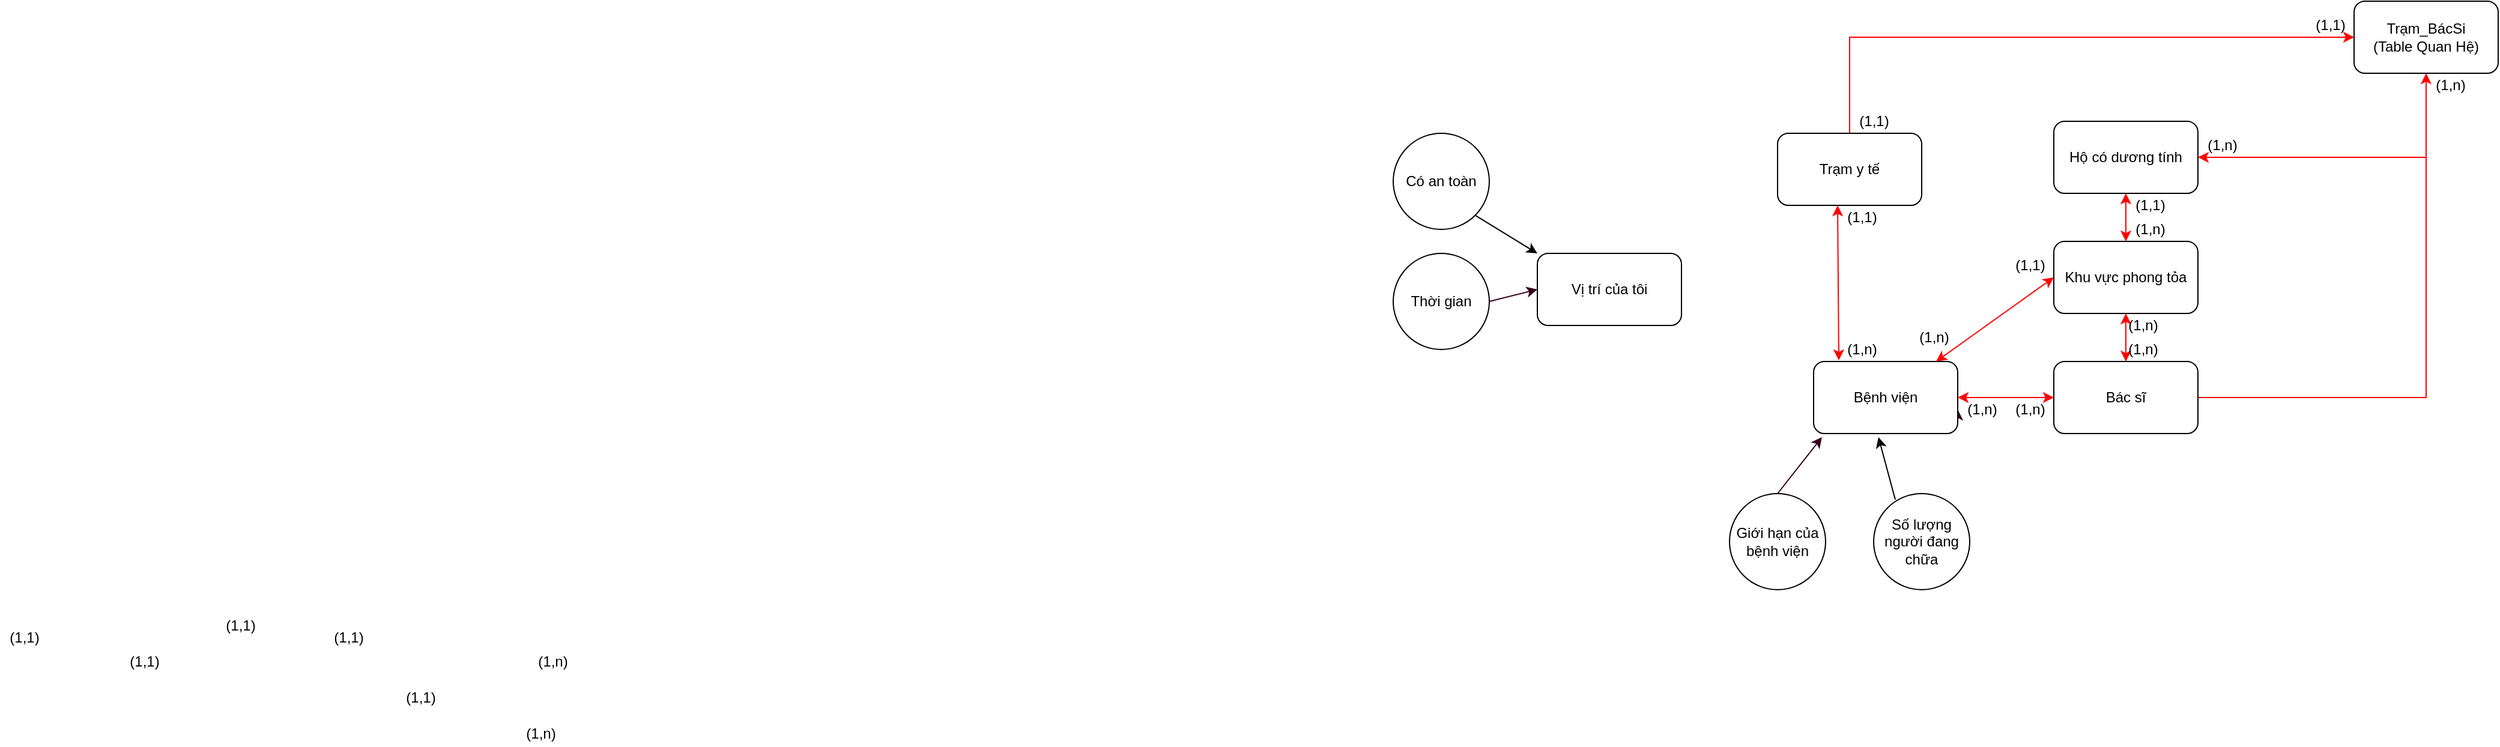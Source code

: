 <mxfile version="15.7.3" type="device"><diagram id="VrpAHsAEhWeu5VugYNIA" name="Page-1"><mxGraphModel dx="3076" dy="1874" grid="1" gridSize="10" guides="1" tooltips="1" connect="1" arrows="1" fold="1" page="1" pageScale="1" pageWidth="827" pageHeight="1169" math="0" shadow="0"><root><mxCell id="0"/><mxCell id="1" parent="0"/><mxCell id="sltWnRWco2WOAREztjf_-16" value="Vị trí của tôi" style="rounded=1;whiteSpace=wrap;html=1;" vertex="1" parent="1"><mxGeometry x="-110" y="140" width="120" height="60" as="geometry"/></mxCell><mxCell id="sltWnRWco2WOAREztjf_-51" style="edgeStyle=none;rounded=0;orthogonalLoop=1;jettySize=auto;html=1;exitX=1;exitY=0.5;exitDx=0;exitDy=0;entryX=0;entryY=0.5;entryDx=0;entryDy=0;strokeColor=#33001A;" edge="1" parent="1" source="sltWnRWco2WOAREztjf_-22" target="sltWnRWco2WOAREztjf_-16"><mxGeometry relative="1" as="geometry"/></mxCell><mxCell id="sltWnRWco2WOAREztjf_-22" value="Thời gian" style="ellipse;whiteSpace=wrap;html=1;aspect=fixed;" vertex="1" parent="1"><mxGeometry x="-230" y="140" width="80" height="80" as="geometry"/></mxCell><mxCell id="sltWnRWco2WOAREztjf_-26" value="Có an toàn" style="ellipse;whiteSpace=wrap;html=1;aspect=fixed;" vertex="1" parent="1"><mxGeometry x="-230" y="40" width="80" height="80" as="geometry"/></mxCell><mxCell id="sltWnRWco2WOAREztjf_-27" value="" style="endArrow=classic;html=1;rounded=0;exitX=1;exitY=1;exitDx=0;exitDy=0;entryX=0;entryY=0;entryDx=0;entryDy=0;" edge="1" parent="1" source="sltWnRWco2WOAREztjf_-26" target="sltWnRWco2WOAREztjf_-16"><mxGeometry width="50" height="50" relative="1" as="geometry"><mxPoint x="390" y="290" as="sourcePoint"/><mxPoint x="440" y="240" as="targetPoint"/></mxGeometry></mxCell><mxCell id="sltWnRWco2WOAREztjf_-59" style="edgeStyle=none;rounded=0;orthogonalLoop=1;jettySize=auto;html=1;exitX=1;exitY=0.75;exitDx=0;exitDy=0;strokeColor=#33001A;" edge="1" parent="1" source="sltWnRWco2WOAREztjf_-28"><mxGeometry relative="1" as="geometry"><mxPoint x="240" y="270" as="targetPoint"/></mxGeometry></mxCell><mxCell id="sltWnRWco2WOAREztjf_-28" value="Bệnh viện" style="rounded=1;whiteSpace=wrap;html=1;" vertex="1" parent="1"><mxGeometry x="120" y="230" width="120" height="60" as="geometry"/></mxCell><mxCell id="sltWnRWco2WOAREztjf_-30" value="(1,1)" style="text;html=1;align=center;verticalAlign=middle;resizable=0;points=[];autosize=1;strokeColor=none;fillColor=none;" vertex="1" parent="1"><mxGeometry x="-1290" y="470" width="40" height="20" as="geometry"/></mxCell><mxCell id="sltWnRWco2WOAREztjf_-31" value="(1,1)" style="text;html=1;align=center;verticalAlign=middle;resizable=0;points=[];autosize=1;strokeColor=none;fillColor=none;" vertex="1" parent="1"><mxGeometry x="-1120" y="450" width="40" height="20" as="geometry"/></mxCell><mxCell id="sltWnRWco2WOAREztjf_-40" style="edgeStyle=none;rounded=0;orthogonalLoop=1;jettySize=auto;html=1;exitX=0.225;exitY=0.063;exitDx=0;exitDy=0;entryX=0.45;entryY=1.05;entryDx=0;entryDy=0;exitPerimeter=0;entryPerimeter=0;" edge="1" parent="1" source="sltWnRWco2WOAREztjf_-39" target="sltWnRWco2WOAREztjf_-28"><mxGeometry relative="1" as="geometry"/></mxCell><mxCell id="sltWnRWco2WOAREztjf_-39" value="Số lượng người đang chữa" style="ellipse;whiteSpace=wrap;html=1;aspect=fixed;" vertex="1" parent="1"><mxGeometry x="170" y="340" width="80" height="80" as="geometry"/></mxCell><mxCell id="sltWnRWco2WOAREztjf_-43" style="edgeStyle=none;rounded=0;orthogonalLoop=1;jettySize=auto;html=1;exitX=0.5;exitY=0;exitDx=0;exitDy=0;entryX=0.058;entryY=1.05;entryDx=0;entryDy=0;strokeColor=#33001A;entryPerimeter=0;" edge="1" parent="1" source="sltWnRWco2WOAREztjf_-41" target="sltWnRWco2WOAREztjf_-28"><mxGeometry relative="1" as="geometry"/></mxCell><mxCell id="sltWnRWco2WOAREztjf_-41" value="Giới hạn của bệnh viện" style="ellipse;whiteSpace=wrap;html=1;aspect=fixed;" vertex="1" parent="1"><mxGeometry x="50" y="340" width="80" height="80" as="geometry"/></mxCell><mxCell id="sltWnRWco2WOAREztjf_-65" style="edgeStyle=orthogonalEdgeStyle;rounded=0;orthogonalLoop=1;jettySize=auto;html=1;exitX=0.5;exitY=0;exitDx=0;exitDy=0;entryX=0;entryY=0.5;entryDx=0;entryDy=0;strokeColor=#FF0000;" edge="1" parent="1" source="sltWnRWco2WOAREztjf_-44" target="sltWnRWco2WOAREztjf_-63"><mxGeometry relative="1" as="geometry"/></mxCell><mxCell id="sltWnRWco2WOAREztjf_-44" value="Trạm y tế" style="rounded=1;whiteSpace=wrap;html=1;" vertex="1" parent="1"><mxGeometry x="90" y="40" width="120" height="60" as="geometry"/></mxCell><mxCell id="sltWnRWco2WOAREztjf_-46" value="" style="endArrow=classic;startArrow=classic;html=1;rounded=0;exitX=0.175;exitY=-0.017;exitDx=0;exitDy=0;strokeColor=#FF0000;exitPerimeter=0;" edge="1" parent="1" source="sltWnRWco2WOAREztjf_-28"><mxGeometry width="50" height="50" relative="1" as="geometry"><mxPoint x="-10" y="200" as="sourcePoint"/><mxPoint x="140" y="100" as="targetPoint"/></mxGeometry></mxCell><mxCell id="sltWnRWco2WOAREztjf_-47" value="(1,1)" style="text;html=1;align=center;verticalAlign=middle;resizable=0;points=[];autosize=1;strokeColor=none;fillColor=none;" vertex="1" parent="1"><mxGeometry x="-1390" y="450" width="40" height="20" as="geometry"/></mxCell><mxCell id="sltWnRWco2WOAREztjf_-48" value="(1,1)" style="text;html=1;align=center;verticalAlign=middle;resizable=0;points=[];autosize=1;strokeColor=none;fillColor=none;" vertex="1" parent="1"><mxGeometry x="-1210" y="440" width="40" height="20" as="geometry"/></mxCell><mxCell id="sltWnRWco2WOAREztjf_-49" value="(1,1)" style="text;html=1;align=center;verticalAlign=middle;resizable=0;points=[];autosize=1;strokeColor=none;fillColor=none;" vertex="1" parent="1"><mxGeometry x="-1060" y="500" width="40" height="20" as="geometry"/></mxCell><mxCell id="sltWnRWco2WOAREztjf_-50" value="(1,n)" style="text;html=1;align=center;verticalAlign=middle;resizable=0;points=[];autosize=1;strokeColor=none;fillColor=none;" vertex="1" parent="1"><mxGeometry x="-960" y="530" width="40" height="20" as="geometry"/></mxCell><mxCell id="sltWnRWco2WOAREztjf_-66" style="edgeStyle=orthogonalEdgeStyle;rounded=0;orthogonalLoop=1;jettySize=auto;html=1;exitX=1;exitY=0.5;exitDx=0;exitDy=0;entryX=0.5;entryY=1;entryDx=0;entryDy=0;strokeColor=#FF0000;" edge="1" parent="1" source="sltWnRWco2WOAREztjf_-53" target="sltWnRWco2WOAREztjf_-63"><mxGeometry relative="1" as="geometry"><Array as="points"><mxPoint x="630" y="260"/></Array></mxGeometry></mxCell><mxCell id="sltWnRWco2WOAREztjf_-53" value="Bác sĩ" style="rounded=1;whiteSpace=wrap;html=1;" vertex="1" parent="1"><mxGeometry x="320" y="230" width="120" height="60" as="geometry"/></mxCell><mxCell id="sltWnRWco2WOAREztjf_-54" value="" style="endArrow=classic;startArrow=classic;html=1;rounded=0;exitX=1;exitY=0.5;exitDx=0;exitDy=0;entryX=0;entryY=0.5;entryDx=0;entryDy=0;strokeColor=#FF0000;" edge="1" parent="1" source="sltWnRWco2WOAREztjf_-28" target="sltWnRWco2WOAREztjf_-53"><mxGeometry width="50" height="50" relative="1" as="geometry"><mxPoint x="170" y="300" as="sourcePoint"/><mxPoint x="170" y="400" as="targetPoint"/></mxGeometry></mxCell><mxCell id="sltWnRWco2WOAREztjf_-55" value="(1,n)" style="text;html=1;align=center;verticalAlign=middle;resizable=0;points=[];autosize=1;strokeColor=none;fillColor=none;" vertex="1" parent="1"><mxGeometry x="-950" y="470" width="40" height="20" as="geometry"/></mxCell><mxCell id="sltWnRWco2WOAREztjf_-56" value="(1,1)" style="text;html=1;align=center;verticalAlign=middle;resizable=0;points=[];autosize=1;strokeColor=none;fillColor=none;" vertex="1" parent="1"><mxGeometry x="140" y="100" width="40" height="20" as="geometry"/></mxCell><mxCell id="sltWnRWco2WOAREztjf_-60" value="Khu vực phong tỏa" style="rounded=1;whiteSpace=wrap;html=1;" vertex="1" parent="1"><mxGeometry x="320" y="130" width="120" height="60" as="geometry"/></mxCell><mxCell id="sltWnRWco2WOAREztjf_-61" value="Hộ có dương tính" style="rounded=1;whiteSpace=wrap;html=1;" vertex="1" parent="1"><mxGeometry x="320" y="30" width="120" height="60" as="geometry"/></mxCell><mxCell id="sltWnRWco2WOAREztjf_-62" value="" style="endArrow=classic;startArrow=classic;html=1;rounded=0;entryX=0;entryY=0.5;entryDx=0;entryDy=0;strokeColor=#FF0000;" edge="1" parent="1" source="sltWnRWco2WOAREztjf_-28" target="sltWnRWco2WOAREztjf_-60"><mxGeometry width="50" height="50" relative="1" as="geometry"><mxPoint x="250" y="270" as="sourcePoint"/><mxPoint x="330" y="270" as="targetPoint"/></mxGeometry></mxCell><mxCell id="sltWnRWco2WOAREztjf_-63" value="Trạm_BácSi&lt;br&gt;(Table Quan Hệ)" style="rounded=1;whiteSpace=wrap;html=1;" vertex="1" parent="1"><mxGeometry x="570" y="-70" width="120" height="60" as="geometry"/></mxCell><mxCell id="sltWnRWco2WOAREztjf_-67" value="" style="endArrow=classic;startArrow=classic;html=1;rounded=0;exitX=0.5;exitY=0;exitDx=0;exitDy=0;entryX=0.5;entryY=1;entryDx=0;entryDy=0;strokeColor=#FF0000;" edge="1" parent="1" source="sltWnRWco2WOAREztjf_-53" target="sltWnRWco2WOAREztjf_-60"><mxGeometry width="50" height="50" relative="1" as="geometry"><mxPoint x="250" y="270" as="sourcePoint"/><mxPoint x="330" y="270" as="targetPoint"/></mxGeometry></mxCell><mxCell id="sltWnRWco2WOAREztjf_-69" value="" style="endArrow=classic;startArrow=classic;html=1;rounded=0;strokeColor=#FF0000;elbow=vertical;entryX=0.5;entryY=1;entryDx=0;entryDy=0;exitX=0.5;exitY=0;exitDx=0;exitDy=0;" edge="1" parent="1" source="sltWnRWco2WOAREztjf_-60" target="sltWnRWco2WOAREztjf_-61"><mxGeometry width="50" height="50" relative="1" as="geometry"><mxPoint x="200" y="210" as="sourcePoint"/><mxPoint x="250" y="160" as="targetPoint"/></mxGeometry></mxCell><mxCell id="sltWnRWco2WOAREztjf_-70" value="" style="endArrow=classic;html=1;rounded=0;strokeColor=#FF0000;elbow=vertical;entryX=1;entryY=0.5;entryDx=0;entryDy=0;" edge="1" parent="1" target="sltWnRWco2WOAREztjf_-61"><mxGeometry width="50" height="50" relative="1" as="geometry"><mxPoint x="630" y="60" as="sourcePoint"/><mxPoint x="250" y="170" as="targetPoint"/></mxGeometry></mxCell><mxCell id="sltWnRWco2WOAREztjf_-71" value="(1,n)" style="text;html=1;align=center;verticalAlign=middle;resizable=0;points=[];autosize=1;strokeColor=none;fillColor=none;" vertex="1" parent="1"><mxGeometry x="140" y="210" width="40" height="20" as="geometry"/></mxCell><mxCell id="sltWnRWco2WOAREztjf_-72" value="(1,n)" style="text;html=1;align=center;verticalAlign=middle;resizable=0;points=[];autosize=1;strokeColor=none;fillColor=none;" vertex="1" parent="1"><mxGeometry x="200" y="200" width="40" height="20" as="geometry"/></mxCell><mxCell id="sltWnRWco2WOAREztjf_-73" value="(1,1)" style="text;html=1;align=center;verticalAlign=middle;resizable=0;points=[];autosize=1;strokeColor=none;fillColor=none;" vertex="1" parent="1"><mxGeometry x="280" y="140" width="40" height="20" as="geometry"/></mxCell><mxCell id="sltWnRWco2WOAREztjf_-75" value="(1,n)" style="text;html=1;align=center;verticalAlign=middle;resizable=0;points=[];autosize=1;strokeColor=none;fillColor=none;" vertex="1" parent="1"><mxGeometry x="240" y="260" width="40" height="20" as="geometry"/></mxCell><mxCell id="sltWnRWco2WOAREztjf_-76" value="(1,n)" style="text;html=1;align=center;verticalAlign=middle;resizable=0;points=[];autosize=1;strokeColor=none;fillColor=none;" vertex="1" parent="1"><mxGeometry x="280" y="260" width="40" height="20" as="geometry"/></mxCell><mxCell id="sltWnRWco2WOAREztjf_-77" value="(1,n)" style="text;html=1;align=center;verticalAlign=middle;resizable=0;points=[];autosize=1;strokeColor=none;fillColor=none;" vertex="1" parent="1"><mxGeometry x="374" y="210" width="40" height="20" as="geometry"/></mxCell><mxCell id="sltWnRWco2WOAREztjf_-78" value="(1,n)" style="text;html=1;align=center;verticalAlign=middle;resizable=0;points=[];autosize=1;strokeColor=none;fillColor=none;" vertex="1" parent="1"><mxGeometry x="374" y="190" width="40" height="20" as="geometry"/></mxCell><mxCell id="sltWnRWco2WOAREztjf_-79" value="(1,n)" style="text;html=1;align=center;verticalAlign=middle;resizable=0;points=[];autosize=1;strokeColor=none;fillColor=none;" vertex="1" parent="1"><mxGeometry x="380" y="110" width="40" height="20" as="geometry"/></mxCell><mxCell id="sltWnRWco2WOAREztjf_-80" value="(1,1)" style="text;html=1;align=center;verticalAlign=middle;resizable=0;points=[];autosize=1;strokeColor=none;fillColor=none;" vertex="1" parent="1"><mxGeometry x="380" y="90" width="40" height="20" as="geometry"/></mxCell><mxCell id="sltWnRWco2WOAREztjf_-81" value="(1,n)" style="text;html=1;align=center;verticalAlign=middle;resizable=0;points=[];autosize=1;strokeColor=none;fillColor=none;" vertex="1" parent="1"><mxGeometry x="440" y="40" width="40" height="20" as="geometry"/></mxCell><mxCell id="sltWnRWco2WOAREztjf_-83" value="(1,n)" style="text;html=1;align=center;verticalAlign=middle;resizable=0;points=[];autosize=1;strokeColor=none;fillColor=none;" vertex="1" parent="1"><mxGeometry x="630" y="-10" width="40" height="20" as="geometry"/></mxCell><mxCell id="sltWnRWco2WOAREztjf_-85" value="(1,1)" style="text;html=1;align=center;verticalAlign=middle;resizable=0;points=[];autosize=1;strokeColor=none;fillColor=none;" vertex="1" parent="1"><mxGeometry x="150" y="20" width="40" height="20" as="geometry"/></mxCell><mxCell id="sltWnRWco2WOAREztjf_-86" value="(1,1)" style="text;html=1;align=center;verticalAlign=middle;resizable=0;points=[];autosize=1;strokeColor=none;fillColor=none;" vertex="1" parent="1"><mxGeometry x="530" y="-60" width="40" height="20" as="geometry"/></mxCell></root></mxGraphModel></diagram></mxfile>